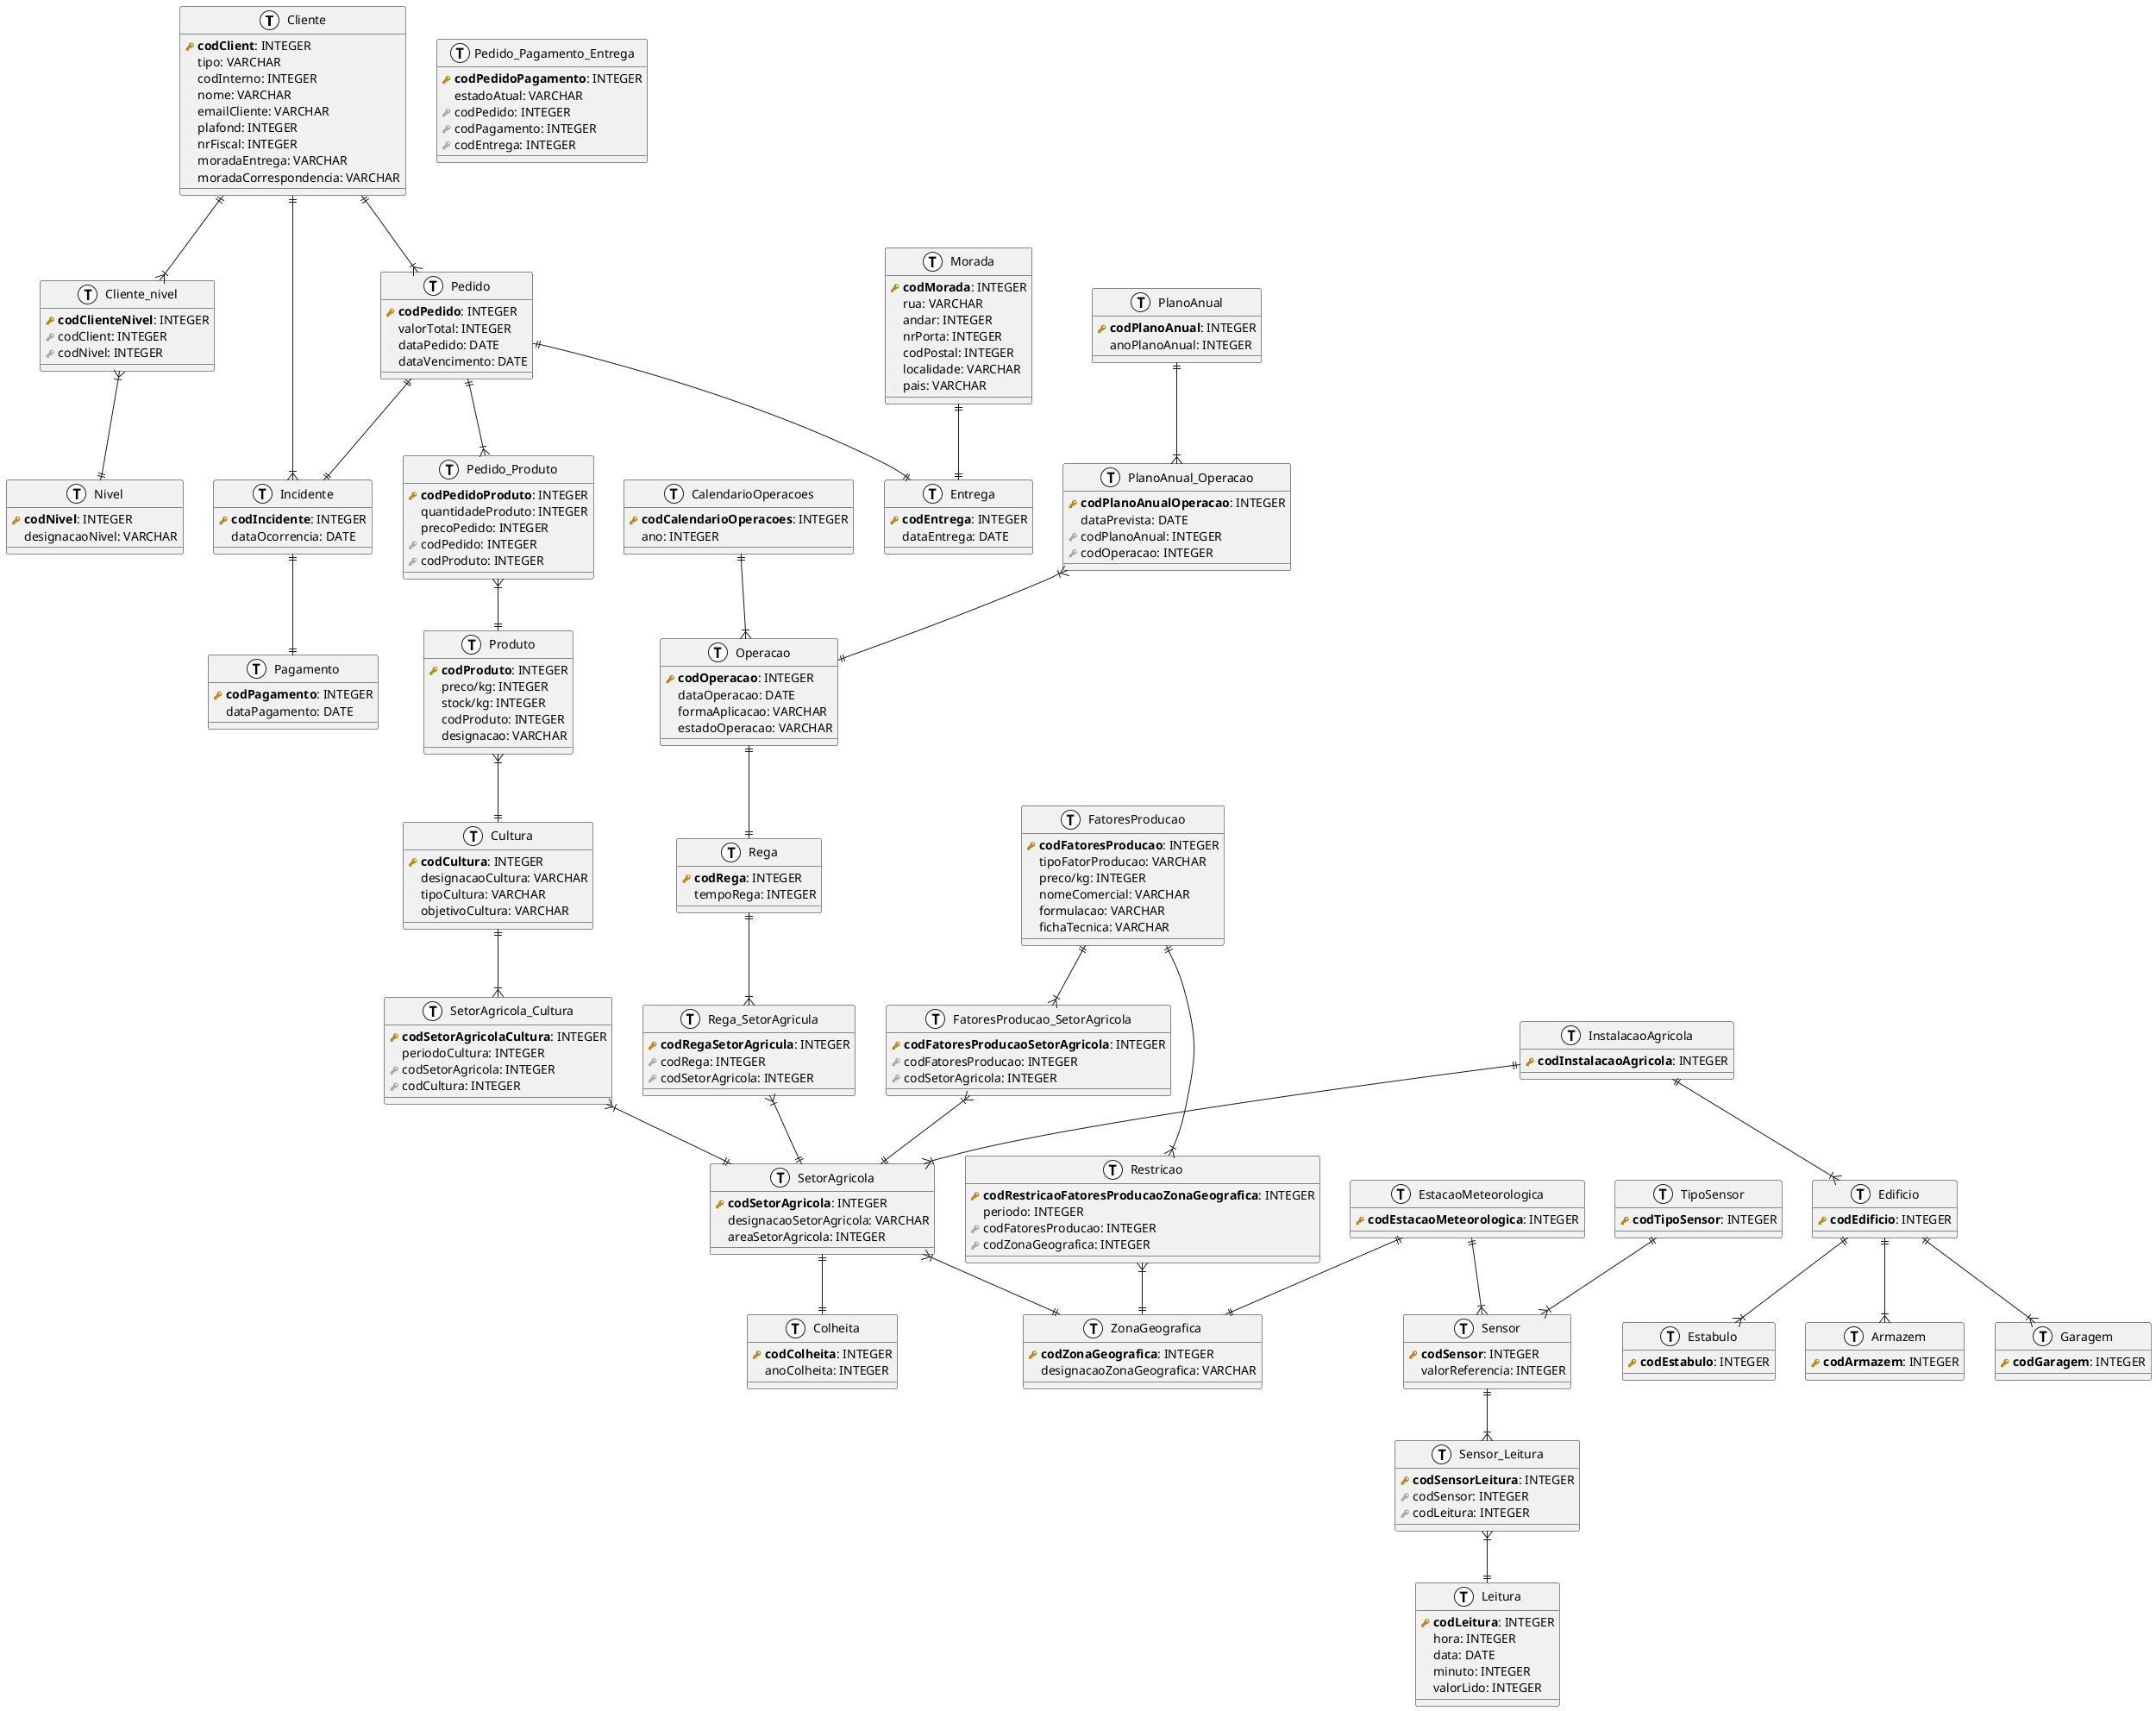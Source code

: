 @startuml
!define primary_key(x) <b><color:#b8861b><&key></color> x</b>
!define foreign_key(x) <color:#aaaaaa><&key></color> x
!define column(x) <color:#efefef><&media-record></color> x
!define table(x) entity x << (T, white) >>

' Zero or One	|o--
' Exactly One	||--
' Zero or Many	}o--
' One or Many	}|--

' Entidades com atributos proprios
table( Cliente ) {
    primary_key( codClient ): INTEGER
    column( tipo ): VARCHAR
    column( codInterno ): INTEGER
    column( nome ): VARCHAR
    column( emailCliente ): VARCHAR
    column( plafond ): INTEGER
    column( nrFiscal ): INTEGER
    column( moradaEntrega ): VARCHAR
    column( moradaCorrespondencia ): VARCHAR
}

table( Morada ) {
    primary_key( codMorada ): INTEGER
    column( rua ): VARCHAR
    column( andar ): INTEGER
    column( nrPorta ): INTEGER
    column( codPostal ): INTEGER
    column( localidade ): VARCHAR
    column( pais ): VARCHAR
}

table( Nivel ) {
    primary_key( codNivel ): INTEGER
    column( designacaoNivel ): VARCHAR
}

table( Incidente ) {
    primary_key( codIncidente ): INTEGER
    column( dataOcorrencia ): DATE
}

table( Pedido ) {
    primary_key( codPedido ): INTEGER
    column( valorTotal ): INTEGER
    column( dataPedido ): DATE
    column( dataVencimento ): DATE
}

table( Pagamento ) {
    primary_key( codPagamento ): INTEGER
    column( dataPagamento ): DATE
}

table( Entrega ) {
    primary_key( codEntrega ): INTEGER
    column( dataEntrega ): DATE
}

table( Colheita ) {
    primary_key( codColheita ): INTEGER
    column( anoColheita ): INTEGER
}

table( Produto ) {
    primary_key( codProduto ): INTEGER
    column( preco/kg ): INTEGER
    column( stock/kg ): INTEGER
    column( codProduto ): INTEGER
    column( designacao ): VARCHAR
}

table( Cultura ) {
    primary_key( codCultura ): INTEGER
    column( designacaoCultura ): VARCHAR
    column( tipoCultura ): VARCHAR
    column( objetivoCultura ): VARCHAR
}

table( SetorAgricola ) {
    primary_key( codSetorAgricola ): INTEGER
    column( designacaoSetorAgricola ): VARCHAR
    column( areaSetorAgricola ): INTEGER
}

table( Rega ) {
    primary_key( codRega ): INTEGER
    column( tempoRega ): INTEGER
}

table( Operacao ) {
    primary_key( codOperacao ): INTEGER
    column( dataOperacao ): DATE
    column( formaAplicacao ): VARCHAR
    column( estadoOperacao ): VARCHAR
}

table( PlanoAnual ) {
    primary_key( codPlanoAnual ): INTEGER
    column( anoPlanoAnual ): INTEGER
}

table( ZonaGeografica ) {
    primary_key( codZonaGeografica ): INTEGER
    column( designacaoZonaGeografica ): VARCHAR
}

table( FatoresProducao ) {
    primary_key( codFatoresProducao ): INTEGER
    column( tipoFatorProducao ): VARCHAR
    column( preco/kg ): INTEGER
    column( nomeComercial ): VARCHAR
    column( formulacao ): VARCHAR
    column( fichaTecnica ): VARCHAR
}

table( EstacaoMeteorologica ) {
    primary_key( codEstacaoMeteorologica ): INTEGER
}

table( Sensor ) {
    primary_key( codSensor ): INTEGER
    column( valorReferencia ): INTEGER
}

table( TipoSensor ) {
    primary_key( codTipoSensor ): INTEGER
}

table( Leitura ) {
    primary_key( codLeitura ): INTEGER
    column( hora ): INTEGER
    column( data ): DATE
    column( minuto ): INTEGER
    column( valorLido ): INTEGER
}

table( InstalacaoAgricola ) {
    primary_key( codInstalacaoAgricola ): INTEGER
}

table( CalendarioOperacoes ) {
    primary_key( codCalendarioOperacoes ): INTEGER
    column( ano ): INTEGER
}

table( Edificio ) {
    primary_key( codEdificio ): INTEGER
}

table( Estabulo ) {
    primary_key( codEstabulo ): INTEGER
}

table( Armazem ) {
    primary_key( codArmazem ): INTEGER
}

table( Garagem ) {
    primary_key( codGaragem ): INTEGER
}

' Tabelas que surgiram de relacoes
table( Cliente_nivel ) {
    primary_key( codClienteNivel ): INTEGER
    foreign_key( codClient ): INTEGER
    foreign_key( codNivel ): INTEGER
}

table( Sensor_Leitura) {
    primary_key( codSensorLeitura ): INTEGER
    foreign_key( codSensor ): INTEGER
    foreign_key( codLeitura ): INTEGER
}

table( Restricao ) {
    primary_key( codRestricaoFatoresProducaoZonaGeografica ): INTEGER
    column( periodo ): INTEGER
    foreign_key( codFatoresProducao ): INTEGER
    foreign_key( codZonaGeografica ): INTEGER
}

table( SetorAgricola_Cultura ) {
    primary_key( codSetorAgricolaCultura ): INTEGER
    column( periodoCultura ): INTEGER
    foreign_key( codSetorAgricola ): INTEGER
    foreign_key( codCultura ): INTEGER
}

table( Pedido_Produto ) {
    primary_key( codPedidoProduto ): INTEGER
    column( quantidadeProduto ): INTEGER
    column( precoPedido ): INTEGER
    foreign_key( codPedido ): INTEGER
    foreign_key( codProduto ): INTEGER
}

table( Pedido_Pagamento_Entrega ) {
    primary_key( codPedidoPagamento ): INTEGER
    column( estadoAtual ): VARCHAR
    foreign_key( codPedido ): INTEGER
    foreign_key( codPagamento ): INTEGER
    foreign_key( codEntrega ): INTEGER
}

table( PlanoAnual_Operacao ) {
    primary_key( codPlanoAnualOperacao ): INTEGER
    column( dataPrevista ): DATE
    foreign_key( codPlanoAnual ): INTEGER
    foreign_key( codOperacao ): INTEGER
}

table( Rega_SetorAgricula ) {
    primary_key( codRegaSetorAgricula ): INTEGER
    foreign_key( codRega ): INTEGER
    foreign_key( codSetorAgricola ): INTEGER
}

table( FatoresProducao_SetorAgricola ) {
    primary_key( codFatoresProducaoSetorAgricola ): INTEGER
    foreign_key( codFatoresProducao ): INTEGER
    foreign_key( codSetorAgricola ): INTEGER
}



' cardinalidades
Cliente ||--|{ Incidente
Cliente ||--|{ Pedido
Edificio ||--|{ Estabulo
Edificio ||--|{ Armazem
Edificio ||--|{ Garagem
InstalacaoAgricola ||--|{ Edificio
Cliente ||--|{ Cliente_nivel
Cliente_nivel }|--|| Nivel
InstalacaoAgricola ||--|{ SetorAgricola
SetorAgricola ||--|| Colheita
Cultura ||--|{ SetorAgricola_Cultura
SetorAgricola_Cultura }|--|| SetorAgricola
Pedido ||--|{ Pedido_Produto
Pedido_Produto }|--|| Produto
EstacaoMeteorologica ||--|| ZonaGeografica
EstacaoMeteorologica ||--|{ Sensor
TipoSensor ||--|{ Sensor
Sensor ||--|{ Sensor_Leitura
Sensor_Leitura }|--|| Leitura
Pedido ||--|| Incidente
Morada ||--|| Entrega
Pedido ||--|| Entrega
Produto }|--|| Cultura
Operacao ||--|| Rega
CalendarioOperacoes ||--|{ Operacao
FatoresProducao ||--|{ Restricao
Restricao }|--|| ZonaGeografica
Incidente ||--|| Pagamento
SetorAgricola }|--|| ZonaGeografica
PlanoAnual ||--|{ PlanoAnual_Operacao
PlanoAnual_Operacao }|--|| Operacao
Rega ||--|{ Rega_SetorAgricula
Rega_SetorAgricula }|--|| SetorAgricola
FatoresProducao ||--|{ FatoresProducao_SetorAgricola
FatoresProducao_SetorAgricola }|--|| SetorAgricola

@enduml